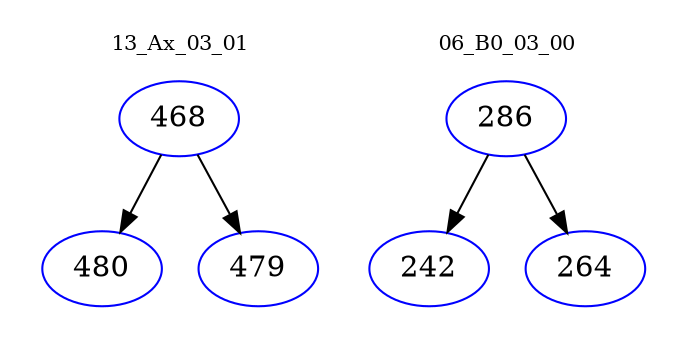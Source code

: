 digraph{
subgraph cluster_0 {
color = white
label = "13_Ax_03_01";
fontsize=10;
T0_468 [label="468", color="blue"]
T0_468 -> T0_480 [color="black"]
T0_480 [label="480", color="blue"]
T0_468 -> T0_479 [color="black"]
T0_479 [label="479", color="blue"]
}
subgraph cluster_1 {
color = white
label = "06_B0_03_00";
fontsize=10;
T1_286 [label="286", color="blue"]
T1_286 -> T1_242 [color="black"]
T1_242 [label="242", color="blue"]
T1_286 -> T1_264 [color="black"]
T1_264 [label="264", color="blue"]
}
}
